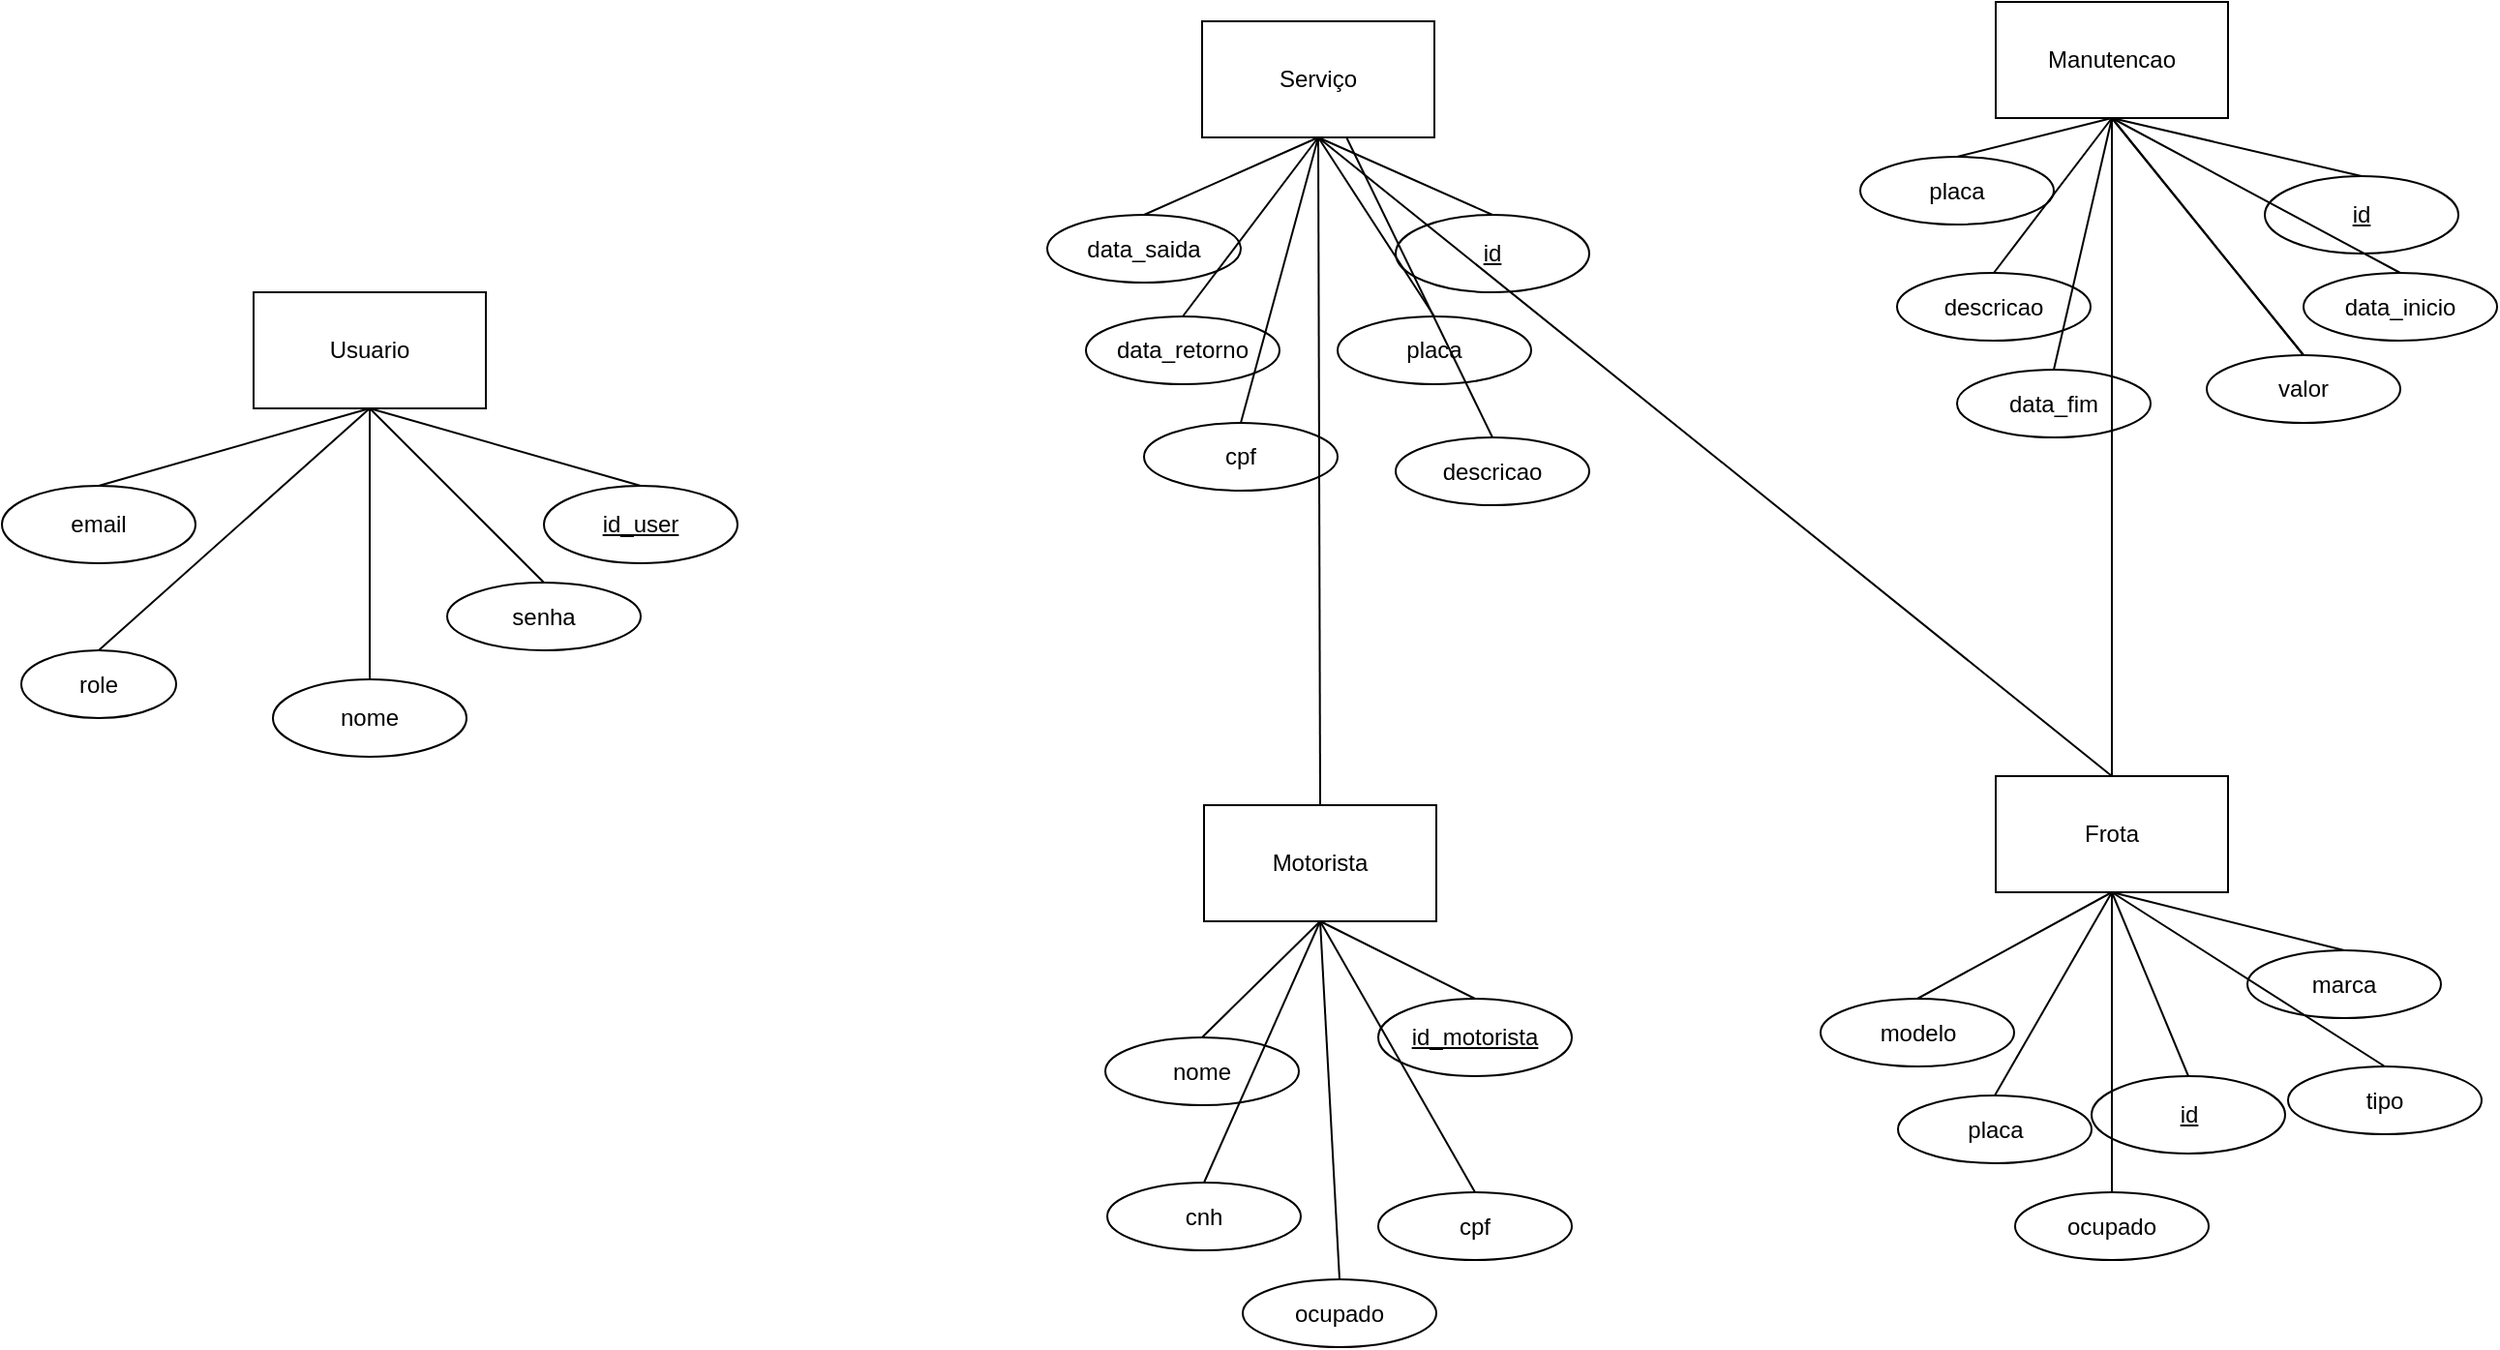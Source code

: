 <mxfile version="20.8.16" type="device"><diagram name="Página-1" id="4kVFz01uVX8AdbwCPREd"><mxGraphModel dx="1200" dy="763" grid="1" gridSize="10" guides="1" tooltips="1" connect="1" arrows="1" fold="1" page="1" pageScale="1" pageWidth="827" pageHeight="1169" math="0" shadow="0"><root><mxCell id="0"/><mxCell id="1" parent="0"/><mxCell id="LYqRngmVZhlfR2GP9HGD-2" value="Usuario" style="rounded=0;whiteSpace=wrap;html=1;" parent="1" vertex="1"><mxGeometry x="190" y="250" width="120" height="60" as="geometry"/></mxCell><mxCell id="LYqRngmVZhlfR2GP9HGD-3" value="Serviço" style="rounded=0;whiteSpace=wrap;html=1;" parent="1" vertex="1"><mxGeometry x="680" y="110" width="120" height="60" as="geometry"/></mxCell><mxCell id="LYqRngmVZhlfR2GP9HGD-4" value="Motorista" style="rounded=0;whiteSpace=wrap;html=1;" parent="1" vertex="1"><mxGeometry x="681" y="515" width="120" height="60" as="geometry"/></mxCell><mxCell id="LYqRngmVZhlfR2GP9HGD-6" value="nome" style="ellipse;whiteSpace=wrap;html=1;" parent="1" vertex="1"><mxGeometry x="200" y="450" width="100" height="40" as="geometry"/></mxCell><mxCell id="LYqRngmVZhlfR2GP9HGD-8" value="email" style="ellipse;whiteSpace=wrap;html=1;" parent="1" vertex="1"><mxGeometry x="60" y="350" width="100" height="40" as="geometry"/></mxCell><mxCell id="LYqRngmVZhlfR2GP9HGD-9" value="senha" style="ellipse;whiteSpace=wrap;html=1;" parent="1" vertex="1"><mxGeometry x="290" y="400" width="100" height="35" as="geometry"/></mxCell><mxCell id="LYqRngmVZhlfR2GP9HGD-11" value="id_user" style="ellipse;whiteSpace=wrap;html=1;align=center;fontStyle=4;" parent="1" vertex="1"><mxGeometry x="340" y="350" width="100" height="40" as="geometry"/></mxCell><mxCell id="LYqRngmVZhlfR2GP9HGD-12" value="id_motorista" style="ellipse;whiteSpace=wrap;html=1;align=center;fontStyle=4;" parent="1" vertex="1"><mxGeometry x="771" y="615" width="100" height="40" as="geometry"/></mxCell><mxCell id="LYqRngmVZhlfR2GP9HGD-13" value="" style="endArrow=none;html=1;rounded=0;exitX=0.5;exitY=0;exitDx=0;exitDy=0;entryX=0.5;entryY=1;entryDx=0;entryDy=0;" parent="1" source="LYqRngmVZhlfR2GP9HGD-8" target="LYqRngmVZhlfR2GP9HGD-2" edge="1"><mxGeometry width="50" height="50" relative="1" as="geometry"><mxPoint x="390" y="350" as="sourcePoint"/><mxPoint x="250" y="330" as="targetPoint"/></mxGeometry></mxCell><mxCell id="LYqRngmVZhlfR2GP9HGD-15" value="" style="endArrow=none;html=1;rounded=0;exitX=0.5;exitY=0;exitDx=0;exitDy=0;entryX=0.5;entryY=1;entryDx=0;entryDy=0;" parent="1" source="LYqRngmVZhlfR2GP9HGD-26" target="LYqRngmVZhlfR2GP9HGD-2" edge="1"><mxGeometry width="50" height="50" relative="1" as="geometry"><mxPoint x="160" y="490" as="sourcePoint"/><mxPoint x="250" y="330" as="targetPoint"/></mxGeometry></mxCell><mxCell id="LYqRngmVZhlfR2GP9HGD-16" value="" style="endArrow=none;html=1;rounded=0;exitX=0.5;exitY=0;exitDx=0;exitDy=0;entryX=0.5;entryY=1;entryDx=0;entryDy=0;" parent="1" source="LYqRngmVZhlfR2GP9HGD-6" target="LYqRngmVZhlfR2GP9HGD-2" edge="1"><mxGeometry width="50" height="50" relative="1" as="geometry"><mxPoint x="110" y="380" as="sourcePoint"/><mxPoint x="250" y="330" as="targetPoint"/></mxGeometry></mxCell><mxCell id="LYqRngmVZhlfR2GP9HGD-17" value="" style="endArrow=none;html=1;rounded=0;exitX=0.5;exitY=0;exitDx=0;exitDy=0;entryX=0.5;entryY=1;entryDx=0;entryDy=0;" parent="1" source="LYqRngmVZhlfR2GP9HGD-9" target="LYqRngmVZhlfR2GP9HGD-2" edge="1"><mxGeometry width="50" height="50" relative="1" as="geometry"><mxPoint x="120" y="390" as="sourcePoint"/><mxPoint x="250" y="330" as="targetPoint"/></mxGeometry></mxCell><mxCell id="LYqRngmVZhlfR2GP9HGD-18" value="" style="endArrow=none;html=1;rounded=0;exitX=0.5;exitY=1;exitDx=0;exitDy=0;entryX=0.5;entryY=0;entryDx=0;entryDy=0;" parent="1" source="LYqRngmVZhlfR2GP9HGD-2" target="LYqRngmVZhlfR2GP9HGD-11" edge="1"><mxGeometry width="50" height="50" relative="1" as="geometry"><mxPoint x="250" y="330" as="sourcePoint"/><mxPoint x="283" y="370" as="targetPoint"/></mxGeometry></mxCell><mxCell id="LYqRngmVZhlfR2GP9HGD-19" value="nome" style="ellipse;whiteSpace=wrap;html=1;" parent="1" vertex="1"><mxGeometry x="630" y="635" width="100" height="35" as="geometry"/></mxCell><mxCell id="LYqRngmVZhlfR2GP9HGD-26" value="role&lt;br&gt;" style="ellipse;whiteSpace=wrap;html=1;" parent="1" vertex="1"><mxGeometry x="70" y="435" width="80" height="35" as="geometry"/></mxCell><mxCell id="LYqRngmVZhlfR2GP9HGD-27" value="cnh&lt;br&gt;" style="ellipse;whiteSpace=wrap;html=1;" parent="1" vertex="1"><mxGeometry x="631" y="710" width="100" height="35" as="geometry"/></mxCell><mxCell id="LYqRngmVZhlfR2GP9HGD-28" value="cpf" style="ellipse;whiteSpace=wrap;html=1;" parent="1" vertex="1"><mxGeometry x="771" y="715" width="100" height="35" as="geometry"/></mxCell><mxCell id="LYqRngmVZhlfR2GP9HGD-31" value="Frota" style="rounded=0;whiteSpace=wrap;html=1;" parent="1" vertex="1"><mxGeometry x="1090" y="500" width="120" height="60" as="geometry"/></mxCell><mxCell id="LYqRngmVZhlfR2GP9HGD-32" value="Manutencao" style="rounded=0;whiteSpace=wrap;html=1;" parent="1" vertex="1"><mxGeometry x="1090" y="100" width="120" height="60" as="geometry"/></mxCell><mxCell id="LYqRngmVZhlfR2GP9HGD-33" value="id" style="ellipse;whiteSpace=wrap;html=1;align=center;fontStyle=4;" parent="1" vertex="1"><mxGeometry x="780" y="210" width="100" height="40" as="geometry"/></mxCell><mxCell id="LYqRngmVZhlfR2GP9HGD-34" value="data_retorno" style="ellipse;whiteSpace=wrap;html=1;" parent="1" vertex="1"><mxGeometry x="620" y="262.5" width="100" height="35" as="geometry"/></mxCell><mxCell id="LYqRngmVZhlfR2GP9HGD-35" value="cpf" style="ellipse;whiteSpace=wrap;html=1;" parent="1" vertex="1"><mxGeometry x="650" y="317.5" width="100" height="35" as="geometry"/></mxCell><mxCell id="LYqRngmVZhlfR2GP9HGD-36" value="data_saida" style="ellipse;whiteSpace=wrap;html=1;" parent="1" vertex="1"><mxGeometry x="600" y="210" width="100" height="35" as="geometry"/></mxCell><mxCell id="LYqRngmVZhlfR2GP9HGD-37" value="placa" style="ellipse;whiteSpace=wrap;html=1;" parent="1" vertex="1"><mxGeometry x="750" y="262.5" width="100" height="35" as="geometry"/></mxCell><mxCell id="LYqRngmVZhlfR2GP9HGD-38" value="id" style="ellipse;whiteSpace=wrap;html=1;align=center;fontStyle=4;" parent="1" vertex="1"><mxGeometry x="1229" y="190" width="100" height="40" as="geometry"/></mxCell><mxCell id="LYqRngmVZhlfR2GP9HGD-39" value="placa" style="ellipse;whiteSpace=wrap;html=1;" parent="1" vertex="1"><mxGeometry x="1020" y="180" width="100" height="35" as="geometry"/></mxCell><mxCell id="LYqRngmVZhlfR2GP9HGD-40" value="descricao" style="ellipse;whiteSpace=wrap;html=1;" parent="1" vertex="1"><mxGeometry x="1039" y="240" width="100" height="35" as="geometry"/></mxCell><mxCell id="LYqRngmVZhlfR2GP9HGD-41" value="data_fim" style="ellipse;whiteSpace=wrap;html=1;" parent="1" vertex="1"><mxGeometry x="1070" y="290" width="100" height="35" as="geometry"/></mxCell><mxCell id="LYqRngmVZhlfR2GP9HGD-42" value="valor" style="ellipse;whiteSpace=wrap;html=1;" parent="1" vertex="1"><mxGeometry x="1199" y="282.5" width="100" height="35" as="geometry"/></mxCell><mxCell id="LYqRngmVZhlfR2GP9HGD-43" value="data_inicio" style="ellipse;whiteSpace=wrap;html=1;" parent="1" vertex="1"><mxGeometry x="1249" y="240" width="100" height="35" as="geometry"/></mxCell><mxCell id="LYqRngmVZhlfR2GP9HGD-44" value="id" style="ellipse;whiteSpace=wrap;html=1;align=center;fontStyle=4;" parent="1" vertex="1"><mxGeometry x="1139.5" y="655" width="100" height="40" as="geometry"/></mxCell><mxCell id="LYqRngmVZhlfR2GP9HGD-45" value="placa" style="ellipse;whiteSpace=wrap;html=1;" parent="1" vertex="1"><mxGeometry x="1039.5" y="665" width="100" height="35" as="geometry"/></mxCell><mxCell id="LYqRngmVZhlfR2GP9HGD-46" value="modelo" style="ellipse;whiteSpace=wrap;html=1;" parent="1" vertex="1"><mxGeometry x="999.5" y="615" width="100" height="35" as="geometry"/></mxCell><mxCell id="LYqRngmVZhlfR2GP9HGD-47" value="marca" style="ellipse;whiteSpace=wrap;html=1;" parent="1" vertex="1"><mxGeometry x="1220" y="590" width="100" height="35" as="geometry"/></mxCell><mxCell id="OpaAZUTqN7vBmcIivh7D-1" value="" style="endArrow=none;html=1;rounded=0;exitX=0.5;exitY=0;exitDx=0;exitDy=0;entryX=0.5;entryY=1;entryDx=0;entryDy=0;" parent="1" source="LYqRngmVZhlfR2GP9HGD-33" target="LYqRngmVZhlfR2GP9HGD-3" edge="1"><mxGeometry width="50" height="50" relative="1" as="geometry"><mxPoint x="260" y="320" as="sourcePoint"/><mxPoint x="400" y="360" as="targetPoint"/></mxGeometry></mxCell><mxCell id="OpaAZUTqN7vBmcIivh7D-2" value="" style="endArrow=none;html=1;rounded=0;exitX=0.5;exitY=1;exitDx=0;exitDy=0;entryX=0.5;entryY=0;entryDx=0;entryDy=0;" parent="1" source="LYqRngmVZhlfR2GP9HGD-3" target="LYqRngmVZhlfR2GP9HGD-36" edge="1"><mxGeometry width="50" height="50" relative="1" as="geometry"><mxPoint x="831.0" y="197.5" as="sourcePoint"/><mxPoint x="750" y="180" as="targetPoint"/></mxGeometry></mxCell><mxCell id="OpaAZUTqN7vBmcIivh7D-3" value="" style="endArrow=none;html=1;rounded=0;exitX=0.5;exitY=1;exitDx=0;exitDy=0;entryX=0.5;entryY=0;entryDx=0;entryDy=0;" parent="1" source="LYqRngmVZhlfR2GP9HGD-3" target="LYqRngmVZhlfR2GP9HGD-34" edge="1"><mxGeometry width="50" height="50" relative="1" as="geometry"><mxPoint x="841.0" y="207.5" as="sourcePoint"/><mxPoint x="760" y="190" as="targetPoint"/></mxGeometry></mxCell><mxCell id="OpaAZUTqN7vBmcIivh7D-4" value="" style="endArrow=none;html=1;rounded=0;entryX=0.5;entryY=0;entryDx=0;entryDy=0;exitX=0.5;exitY=1;exitDx=0;exitDy=0;" parent="1" source="LYqRngmVZhlfR2GP9HGD-3" target="LYqRngmVZhlfR2GP9HGD-37" edge="1"><mxGeometry width="50" height="50" relative="1" as="geometry"><mxPoint x="750" y="190" as="sourcePoint"/><mxPoint x="770" y="200" as="targetPoint"/></mxGeometry></mxCell><mxCell id="OpaAZUTqN7vBmcIivh7D-5" value="" style="endArrow=none;html=1;rounded=0;exitX=0.5;exitY=1;exitDx=0;exitDy=0;entryX=0.5;entryY=0;entryDx=0;entryDy=0;" parent="1" source="LYqRngmVZhlfR2GP9HGD-3" target="LYqRngmVZhlfR2GP9HGD-35" edge="1"><mxGeometry width="50" height="50" relative="1" as="geometry"><mxPoint x="861.0" y="227.5" as="sourcePoint"/><mxPoint x="780" y="210" as="targetPoint"/></mxGeometry></mxCell><mxCell id="OpaAZUTqN7vBmcIivh7D-6" value="" style="endArrow=none;html=1;rounded=0;exitX=0.5;exitY=0;exitDx=0;exitDy=0;entryX=0.5;entryY=1;entryDx=0;entryDy=0;" parent="1" source="LYqRngmVZhlfR2GP9HGD-19" target="LYqRngmVZhlfR2GP9HGD-4" edge="1"><mxGeometry width="50" height="50" relative="1" as="geometry"><mxPoint x="871.0" y="342.5" as="sourcePoint"/><mxPoint x="790" y="325" as="targetPoint"/></mxGeometry></mxCell><mxCell id="OpaAZUTqN7vBmcIivh7D-7" value="" style="endArrow=none;html=1;rounded=0;exitX=0.5;exitY=0;exitDx=0;exitDy=0;entryX=0.5;entryY=1;entryDx=0;entryDy=0;" parent="1" source="LYqRngmVZhlfR2GP9HGD-27" target="LYqRngmVZhlfR2GP9HGD-4" edge="1"><mxGeometry width="50" height="50" relative="1" as="geometry"><mxPoint x="690" y="645" as="sourcePoint"/><mxPoint x="751.0" y="585" as="targetPoint"/></mxGeometry></mxCell><mxCell id="OpaAZUTqN7vBmcIivh7D-8" value="" style="endArrow=none;html=1;rounded=0;exitX=0.5;exitY=0;exitDx=0;exitDy=0;entryX=0.5;entryY=1;entryDx=0;entryDy=0;" parent="1" source="LYqRngmVZhlfR2GP9HGD-12" target="LYqRngmVZhlfR2GP9HGD-4" edge="1"><mxGeometry width="50" height="50" relative="1" as="geometry"><mxPoint x="700" y="655" as="sourcePoint"/><mxPoint x="761.0" y="595" as="targetPoint"/></mxGeometry></mxCell><mxCell id="OpaAZUTqN7vBmcIivh7D-9" value="" style="endArrow=none;html=1;rounded=0;exitX=0.5;exitY=1;exitDx=0;exitDy=0;entryX=0.5;entryY=0;entryDx=0;entryDy=0;" parent="1" source="LYqRngmVZhlfR2GP9HGD-4" target="LYqRngmVZhlfR2GP9HGD-28" edge="1"><mxGeometry width="50" height="50" relative="1" as="geometry"><mxPoint x="710" y="665" as="sourcePoint"/><mxPoint x="771.0" y="605" as="targetPoint"/></mxGeometry></mxCell><mxCell id="OpaAZUTqN7vBmcIivh7D-10" value="" style="endArrow=none;html=1;rounded=0;exitX=0.5;exitY=0;exitDx=0;exitDy=0;entryX=0.5;entryY=1;entryDx=0;entryDy=0;" parent="1" source="LYqRngmVZhlfR2GP9HGD-46" target="LYqRngmVZhlfR2GP9HGD-31" edge="1"><mxGeometry width="50" height="50" relative="1" as="geometry"><mxPoint x="809.5" y="655" as="sourcePoint"/><mxPoint x="870.5" y="595" as="targetPoint"/></mxGeometry></mxCell><mxCell id="OpaAZUTqN7vBmcIivh7D-11" value="" style="endArrow=none;html=1;rounded=0;exitX=0.5;exitY=0;exitDx=0;exitDy=0;entryX=0.5;entryY=1;entryDx=0;entryDy=0;" parent="1" source="LYqRngmVZhlfR2GP9HGD-45" target="LYqRngmVZhlfR2GP9HGD-31" edge="1"><mxGeometry width="50" height="50" relative="1" as="geometry"><mxPoint x="819.5" y="665" as="sourcePoint"/><mxPoint x="880.5" y="605" as="targetPoint"/></mxGeometry></mxCell><mxCell id="OpaAZUTqN7vBmcIivh7D-12" value="" style="endArrow=none;html=1;rounded=0;exitX=0.5;exitY=0;exitDx=0;exitDy=0;entryX=0.5;entryY=1;entryDx=0;entryDy=0;" parent="1" source="LYqRngmVZhlfR2GP9HGD-44" target="LYqRngmVZhlfR2GP9HGD-31" edge="1"><mxGeometry width="50" height="50" relative="1" as="geometry"><mxPoint x="1099.5" y="675" as="sourcePoint"/><mxPoint x="1140.5" y="575" as="targetPoint"/></mxGeometry></mxCell><mxCell id="OpaAZUTqN7vBmcIivh7D-13" value="" style="endArrow=none;html=1;rounded=0;exitX=0.5;exitY=0;exitDx=0;exitDy=0;entryX=0.5;entryY=1;entryDx=0;entryDy=0;" parent="1" source="LYqRngmVZhlfR2GP9HGD-47" target="LYqRngmVZhlfR2GP9HGD-31" edge="1"><mxGeometry width="50" height="50" relative="1" as="geometry"><mxPoint x="1109.5" y="685" as="sourcePoint"/><mxPoint x="1150.5" y="585" as="targetPoint"/></mxGeometry></mxCell><mxCell id="OpaAZUTqN7vBmcIivh7D-14" value="" style="endArrow=none;html=1;rounded=0;entryX=0.5;entryY=1;entryDx=0;entryDy=0;exitX=0.5;exitY=0;exitDx=0;exitDy=0;" parent="1" source="LYqRngmVZhlfR2GP9HGD-38" target="LYqRngmVZhlfR2GP9HGD-32" edge="1"><mxGeometry width="50" height="50" relative="1" as="geometry"><mxPoint x="1150" y="230" as="sourcePoint"/><mxPoint x="1190" y="460" as="targetPoint"/></mxGeometry></mxCell><mxCell id="OpaAZUTqN7vBmcIivh7D-16" value="" style="endArrow=none;html=1;rounded=0;entryX=0.5;entryY=1;entryDx=0;entryDy=0;exitX=0.5;exitY=0;exitDx=0;exitDy=0;" parent="1" source="LYqRngmVZhlfR2GP9HGD-39" target="LYqRngmVZhlfR2GP9HGD-32" edge="1"><mxGeometry width="50" height="50" relative="1" as="geometry"><mxPoint x="1160" y="240" as="sourcePoint"/><mxPoint x="1160" y="170" as="targetPoint"/></mxGeometry></mxCell><mxCell id="OpaAZUTqN7vBmcIivh7D-17" value="" style="endArrow=none;html=1;rounded=0;entryX=0.5;entryY=1;entryDx=0;entryDy=0;exitX=0.5;exitY=0;exitDx=0;exitDy=0;" parent="1" source="LYqRngmVZhlfR2GP9HGD-42" target="LYqRngmVZhlfR2GP9HGD-32" edge="1"><mxGeometry width="50" height="50" relative="1" as="geometry"><mxPoint x="1170" y="250" as="sourcePoint"/><mxPoint x="1170" y="180" as="targetPoint"/></mxGeometry></mxCell><mxCell id="OpaAZUTqN7vBmcIivh7D-18" value="" style="endArrow=none;html=1;rounded=0;entryX=0.5;entryY=1;entryDx=0;entryDy=0;exitX=0.5;exitY=0;exitDx=0;exitDy=0;" parent="1" source="LYqRngmVZhlfR2GP9HGD-43" target="LYqRngmVZhlfR2GP9HGD-32" edge="1"><mxGeometry width="50" height="50" relative="1" as="geometry"><mxPoint x="1180" y="260" as="sourcePoint"/><mxPoint x="1180" y="190" as="targetPoint"/></mxGeometry></mxCell><mxCell id="OpaAZUTqN7vBmcIivh7D-19" value="" style="endArrow=none;html=1;rounded=0;entryX=0.5;entryY=1;entryDx=0;entryDy=0;exitX=0.5;exitY=0;exitDx=0;exitDy=0;" parent="1" source="LYqRngmVZhlfR2GP9HGD-40" target="LYqRngmVZhlfR2GP9HGD-32" edge="1"><mxGeometry width="50" height="50" relative="1" as="geometry"><mxPoint x="1190" y="270" as="sourcePoint"/><mxPoint x="1190" y="200" as="targetPoint"/></mxGeometry></mxCell><mxCell id="OpaAZUTqN7vBmcIivh7D-20" value="" style="endArrow=none;html=1;rounded=0;entryX=0.5;entryY=1;entryDx=0;entryDy=0;exitX=0.5;exitY=0;exitDx=0;exitDy=0;" parent="1" source="LYqRngmVZhlfR2GP9HGD-42" target="LYqRngmVZhlfR2GP9HGD-32" edge="1"><mxGeometry width="50" height="50" relative="1" as="geometry"><mxPoint x="1200" y="280" as="sourcePoint"/><mxPoint x="1200" y="210" as="targetPoint"/></mxGeometry></mxCell><mxCell id="OpaAZUTqN7vBmcIivh7D-21" value="" style="endArrow=none;html=1;rounded=0;entryX=0.5;entryY=1;entryDx=0;entryDy=0;exitX=0.5;exitY=0;exitDx=0;exitDy=0;" parent="1" source="LYqRngmVZhlfR2GP9HGD-41" target="LYqRngmVZhlfR2GP9HGD-32" edge="1"><mxGeometry width="50" height="50" relative="1" as="geometry"><mxPoint x="1210" y="290" as="sourcePoint"/><mxPoint x="1210" y="220" as="targetPoint"/></mxGeometry></mxCell><mxCell id="OpaAZUTqN7vBmcIivh7D-22" value="" style="endArrow=none;html=1;rounded=0;entryX=0.5;entryY=1;entryDx=0;entryDy=0;exitX=0.5;exitY=0;exitDx=0;exitDy=0;" parent="1" source="LYqRngmVZhlfR2GP9HGD-31" target="LYqRngmVZhlfR2GP9HGD-32" edge="1"><mxGeometry width="50" height="50" relative="1" as="geometry"><mxPoint x="770" y="390" as="sourcePoint"/><mxPoint x="820" y="340" as="targetPoint"/></mxGeometry></mxCell><mxCell id="OpaAZUTqN7vBmcIivh7D-23" value="" style="endArrow=none;html=1;rounded=0;entryX=0.5;entryY=1;entryDx=0;entryDy=0;exitX=0.5;exitY=0;exitDx=0;exitDy=0;" parent="1" source="LYqRngmVZhlfR2GP9HGD-31" target="LYqRngmVZhlfR2GP9HGD-3" edge="1"><mxGeometry width="50" height="50" relative="1" as="geometry"><mxPoint x="1070" y="470" as="sourcePoint"/><mxPoint x="1160" y="170" as="targetPoint"/></mxGeometry></mxCell><mxCell id="OpaAZUTqN7vBmcIivh7D-24" value="" style="endArrow=none;html=1;rounded=0;entryX=0.5;entryY=1;entryDx=0;entryDy=0;exitX=0.5;exitY=0;exitDx=0;exitDy=0;" parent="1" source="LYqRngmVZhlfR2GP9HGD-4" target="LYqRngmVZhlfR2GP9HGD-3" edge="1"><mxGeometry width="50" height="50" relative="1" as="geometry"><mxPoint x="1170" y="520" as="sourcePoint"/><mxPoint x="1170" y="180" as="targetPoint"/></mxGeometry></mxCell><mxCell id="azgrIrMK7Cp4vWA3srXX-2" value="ocupado" style="ellipse;whiteSpace=wrap;html=1;" vertex="1" parent="1"><mxGeometry x="701" y="760" width="100" height="35" as="geometry"/></mxCell><mxCell id="azgrIrMK7Cp4vWA3srXX-3" value="" style="endArrow=none;html=1;rounded=0;exitX=0.5;exitY=0;exitDx=0;exitDy=0;entryX=0.5;entryY=1;entryDx=0;entryDy=0;" edge="1" parent="1" source="azgrIrMK7Cp4vWA3srXX-2" target="LYqRngmVZhlfR2GP9HGD-4"><mxGeometry width="50" height="50" relative="1" as="geometry"><mxPoint x="691" y="720" as="sourcePoint"/><mxPoint x="751" y="585" as="targetPoint"/></mxGeometry></mxCell><mxCell id="azgrIrMK7Cp4vWA3srXX-4" value="ocupado" style="ellipse;whiteSpace=wrap;html=1;" vertex="1" parent="1"><mxGeometry x="1100" y="715" width="100" height="35" as="geometry"/></mxCell><mxCell id="azgrIrMK7Cp4vWA3srXX-5" value="" style="endArrow=none;html=1;rounded=0;exitX=0.5;exitY=0;exitDx=0;exitDy=0;entryX=0.5;entryY=1;entryDx=0;entryDy=0;" edge="1" parent="1" source="azgrIrMK7Cp4vWA3srXX-4" target="LYqRngmVZhlfR2GP9HGD-31"><mxGeometry width="50" height="50" relative="1" as="geometry"><mxPoint x="1099.5" y="675" as="sourcePoint"/><mxPoint x="1160" y="570" as="targetPoint"/></mxGeometry></mxCell><mxCell id="azgrIrMK7Cp4vWA3srXX-6" value="tipo" style="ellipse;whiteSpace=wrap;html=1;" vertex="1" parent="1"><mxGeometry x="1241" y="650" width="100" height="35" as="geometry"/></mxCell><mxCell id="azgrIrMK7Cp4vWA3srXX-7" value="" style="endArrow=none;html=1;rounded=0;exitX=0.5;exitY=0;exitDx=0;exitDy=0;entryX=0.5;entryY=1;entryDx=0;entryDy=0;" edge="1" parent="1" source="azgrIrMK7Cp4vWA3srXX-6" target="LYqRngmVZhlfR2GP9HGD-31"><mxGeometry width="50" height="50" relative="1" as="geometry"><mxPoint x="1199.5" y="665" as="sourcePoint"/><mxPoint x="1150" y="570" as="targetPoint"/></mxGeometry></mxCell><mxCell id="azgrIrMK7Cp4vWA3srXX-9" value="descricao" style="ellipse;whiteSpace=wrap;html=1;" vertex="1" parent="1"><mxGeometry x="780" y="325" width="100" height="35" as="geometry"/></mxCell><mxCell id="azgrIrMK7Cp4vWA3srXX-10" value="" style="endArrow=none;html=1;rounded=0;entryX=0.5;entryY=0;entryDx=0;entryDy=0;" edge="1" parent="1" source="LYqRngmVZhlfR2GP9HGD-3" target="azgrIrMK7Cp4vWA3srXX-9"><mxGeometry width="50" height="50" relative="1" as="geometry"><mxPoint x="750" y="180" as="sourcePoint"/><mxPoint x="710" y="327.5" as="targetPoint"/></mxGeometry></mxCell></root></mxGraphModel></diagram></mxfile>
